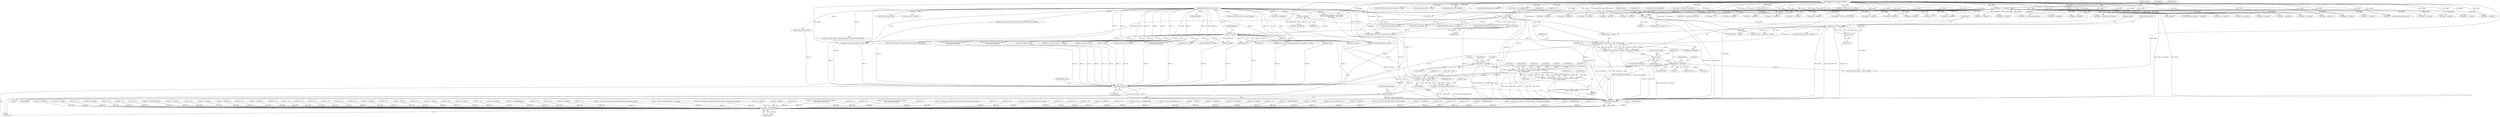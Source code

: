 digraph "0_linux_45f6fad84cc305103b28d73482b344d7f5b76f39_11@API" {
"1001122" [label="(Call,ip6_datagram_send_ctl(net, sk, &msg, &fl6, opt, &junk,\n\t\t\t\t\t     &junk, &junk))"];
"1000127" [label="(Call,*net = sock_net(sk))"];
"1000129" [label="(Call,sock_net(sk))"];
"1000124" [label="(Call,inet6_sk(sk))"];
"1000115" [label="(MethodParameterIn,struct sock *sk)"];
"1001057" [label="(Call,sock_kmalloc(sk, sizeof(*opt) + optlen, GFP_KERNEL))"];
"1000187" [label="(Call,lock_sock(sk))"];
"1001049" [label="(Call,optlen > 64*1024)"];
"1001040" [label="(Call,optlen == 0)"];
"1000152" [label="(Call,optlen >= sizeof(int))"];
"1000119" [label="(MethodParameterIn,unsigned int optlen)"];
"1001051" [label="(Call,64*1024)"];
"1001019" [label="(Call,memset(&fl6, 0, sizeof(fl6)))"];
"1001073" [label="(Call,memset(opt, 0, sizeof(*opt)))"];
"1001070" [label="(Call,!opt)"];
"1001055" [label="(Call,opt = sock_kmalloc(sk, sizeof(*opt) + optlen, GFP_KERNEL))"];
"1001120" [label="(Call,retv = ip6_datagram_send_ctl(net, sk, &msg, &fl6, opt, &junk,\n\t\t\t\t\t     &junk, &junk))"];
"1002054" [label="(Return,return retv;)"];
"1001145" [label="(Call,ipv6_update_options(sk, opt))"];
"1001143" [label="(Call,opt = ipv6_update_options(sk, opt))"];
"1001160" [label="(Call,txopt_put(opt))"];
"1002049" [label="(Call,release_sock(sk))"];
"1001471" [label="(Call,ipv6_sock_ac_drop(sk, mreq.ipv6mr_ifindex, &mreq.ipv6mr_acaddr))"];
"1000265" [label="(Call,ipv6_only_sock(sk))"];
"1000723" [label="(Call,optlen < sizeof(int))"];
"1001859" [label="(Call,optlen < sizeof(int))"];
"1000274" [label="(Call,retv = -EADDRNOTAVAIL)"];
"1001897" [label="(Call,xfrm_user_policy(sk, optname, optval, optlen))"];
"1001020" [label="(Call,&fl6)"];
"1001407" [label="(Call,retv = ipv6_sock_mc_join(sk, mreq.ipv6mr_ifindex, &mreq.ipv6mr_multiaddr))"];
"1001115" [label="(Call,(void *)(opt+1))"];
"1001598" [label="(Call,retv = -EADDRNOTAVAIL)"];
"1000509" [label="(Call,optlen < sizeof(int))"];
"1001057" [label="(Call,sock_kmalloc(sk, sizeof(*opt) + optlen, GFP_KERNEL))"];
"1000469" [label="(Call,optlen < sizeof(int))"];
"1001124" [label="(Identifier,sk)"];
"1001185" [label="(Call,retv = 0)"];
"1000298" [label="(Call,sock_prot_inuse_add(net, sk->sk_prot, -1))"];
"1000120" [label="(Block,)"];
"1000295" [label="(Call,inet_csk(sk))"];
"1001125" [label="(Call,&msg)"];
"1000449" [label="(Call,optlen < sizeof(int))"];
"1000127" [label="(Call,*net = sock_net(sk))"];
"1000873" [label="(Call,retv = PTR_ERR(opt))"];
"1001073" [label="(Call,memset(opt, 0, sizeof(*opt)))"];
"1001487" [label="(Call,optlen < sizeof(struct group_req))"];
"1001048" [label="(ControlStructure,if (optlen > 64*1024))"];
"1001421" [label="(Call,ipv6_sock_mc_drop(sk, mreq.ipv6mr_ifindex, &mreq.ipv6mr_multiaddr))"];
"1000829" [label="(Call,optlen > 8 * 255)"];
"1001022" [label="(Literal,0)"];
"1001576" [label="(Call,retv = -EFAULT)"];
"1001129" [label="(Identifier,opt)"];
"1001089" [label="(Call,sizeof(*opt) + optlen)"];
"1000187" [label="(Call,lock_sock(sk))"];
"1001759" [label="(Call,retv = -EINVAL)"];
"1001120" [label="(Call,retv = ip6_datagram_send_ctl(net, sk, &msg, &fl6, opt, &junk,\n\t\t\t\t\t     &junk, &junk))"];
"1001280" [label="(Call,retv = 0)"];
"1002049" [label="(Call,release_sock(sk))"];
"1001883" [label="(Call,retv = -EPERM)"];
"1001054" [label="(ControlStructure,break;)"];
"1000128" [label="(Identifier,net)"];
"1002045" [label="(Call,retv = 0)"];
"1001023" [label="(Call,sizeof(fl6))"];
"1001082" [label="(Identifier,opt)"];
"1000921" [label="(Call,retv = 0)"];
"1001051" [label="(Call,64*1024)"];
"1001072" [label="(ControlStructure,break;)"];
"1001027" [label="(Identifier,fl6)"];
"1000336" [label="(Call,tcp_sync_mss(sk, icsk->icsk_pmtu_cookie))"];
"1001853" [label="(Call,retv = 0)"];
"1000926" [label="(Call,ipv6_update_options(sk, opt))"];
"1000134" [label="(Call,retv = -ENOPROTOOPT)"];
"1000948" [label="(Call,optlen == 0)"];
"1001043" [label="(ControlStructure,goto update;)"];
"1000122" [label="(Call,*np = inet6_sk(sk))"];
"1000154" [label="(Call,sizeof(int))"];
"1001391" [label="(Call,retv = -EFAULT)"];
"1001056" [label="(Identifier,opt)"];
"1000153" [label="(Identifier,optlen)"];
"1001367" [label="(Call,retv = 0)"];
"1000703" [label="(Call,optlen < sizeof(int))"];
"1000188" [label="(Identifier,sk)"];
"1001387" [label="(Call,inet_sk(sk))"];
"1001094" [label="(Call,retv = -EFAULT)"];
"1001039" [label="(ControlStructure,if (optlen == 0))"];
"1001130" [label="(Call,&junk)"];
"1001355" [label="(Call,retv = -ENODEV)"];
"1000776" [label="(Call,retv = 0)"];
"1000683" [label="(Call,optlen < sizeof(int))"];
"1001065" [label="(Call,retv = -ENOBUFS)"];
"1000125" [label="(Identifier,sk)"];
"1001313" [label="(Call,retv = 0)"];
"1001257" [label="(Call,optlen != sizeof(int))"];
"1001835" [label="(Call,optlen < sizeof(int))"];
"1000359" [label="(Call,sock_prot_inuse_add(net, sk->sk_prot, -1))"];
"1001165" [label="(Call,optlen < sizeof(int))"];
"1000179" [label="(Call,ip6_mroute_setsockopt(sk, optname, optval, optlen))"];
"1000583" [label="(Call,retv = 0)"];
"1001781" [label="(Call,ip6_ra_control(sk, val))"];
"1000421" [label="(Call,retv = 0)"];
"1001687" [label="(Call,optlen < GROUP_FILTER_SIZE(0))"];
"1002052" [label="(Identifier,needs_rtnl)"];
"1001750" [label="(Call,GROUP_FILTER_SIZE(gsf->gf_numsrc) > optlen)"];
"1000569" [label="(Call,optlen < sizeof(int))"];
"1001137" [label="(Identifier,retv)"];
"1000603" [label="(Call,retv = 0)"];
"1001106" [label="(Call,msg.msg_controllen = optlen)"];
"1001146" [label="(Identifier,sk)"];
"1001069" [label="(ControlStructure,if (!opt))"];
"1001100" [label="(Call,opt+1)"];
"1000677" [label="(Call,retv = 0)"];
"1001704" [label="(Call,kmalloc(optlen, GFP_KERNEL))"];
"1001040" [label="(Call,optlen == 0)"];
"1000623" [label="(Call,retv = 0)"];
"1001721" [label="(Call,copy_from_user(gsf, optval, optlen))"];
"1000483" [label="(Call,retv = 0)"];
"1000434" [label="(Call,inet_sk(sk))"];
"1000878" [label="(Call,retv = -EINVAL)"];
"1001806" [label="(Call,retv = 0)"];
"1000159" [label="(Identifier,val)"];
"1001286" [label="(Call,dev_get_by_index(net, ifindex))"];
"1001693" [label="(Call,optlen > sysctl_optmem_max)"];
"1002055" [label="(Identifier,retv)"];
"1000238" [label="(Call,retv = -EBUSY)"];
"1001147" [label="(Identifier,opt)"];
"1001011" [label="(Block,)"];
"1001766" [label="(Call,ip6_mc_msfilter(sk, gsf))"];
"1000697" [label="(Call,retv = 0)"];
"1001132" [label="(Call,&junk)"];
"1000772" [label="(Call,inet_sk(sk))"];
"1001348" [label="(Call,dev_get_by_index(net, val))"];
"1001121" [label="(Identifier,retv)"];
"1001044" [label="(Call,retv = -EINVAL)"];
"1001245" [label="(Call,retv = 0)"];
"1000589" [label="(Call,optlen < sizeof(int))"];
"1001716" [label="(Call,retv = -EFAULT)"];
"1001127" [label="(Call,&fl6)"];
"1000765" [label="(Call,optlen < sizeof(int))"];
"1000417" [label="(Call,sk_refcnt_debug_inc(sk))"];
"1000807" [label="(Call,optlen == 0)"];
"1002025" [label="(Call,retv = 0)"];
"1001299" [label="(Call,retv = -EINVAL)"];
"1000130" [label="(Identifier,sk)"];
"1001513" [label="(Call,retv = -EADDRNOTAVAIL)"];
"1000529" [label="(Call,optlen < sizeof(int))"];
"1002000" [label="(Call,retv = 0)"];
"1000463" [label="(Call,retv = 0)"];
"1000835" [label="(Call,retv = -EPERM)"];
"1000443" [label="(Call,retv = 0)"];
"1001876" [label="(Call,ipv6_flowlabel_opt(sk, optval, optlen))"];
"1000279" [label="(Call,fl6_free_socklist(sk))"];
"1001457" [label="(Call,retv = ipv6_sock_ac_join(sk, mreq.ipv6mr_ifindex, &mreq.ipv6mr_acaddr))"];
"1001041" [label="(Identifier,optlen)"];
"1000151" [label="(ControlStructure,if (optlen >= sizeof(int)))"];
"1001674" [label="(Call,retv = ip6_mc_source(add, omode, sk, &greqs))"];
"1001071" [label="(Identifier,opt)"];
"1000115" [label="(MethodParameterIn,struct sock *sk)"];
"1001419" [label="(Call,retv = ipv6_sock_mc_drop(sk, mreq.ipv6mr_ifindex, &mreq.ipv6mr_multiaddr))"];
"1001066" [label="(Identifier,retv)"];
"1001162" [label="(ControlStructure,break;)"];
"1001326" [label="(Call,optlen < sizeof(int))"];
"1002065" [label="(MethodReturn,static int)"];
"1000629" [label="(Call,optlen < sizeof(int))"];
"1000129" [label="(Call,sock_net(sk))"];
"1000190" [label="(Identifier,optname)"];
"1001492" [label="(Call,retv = -EFAULT)"];
"1001145" [label="(Call,ipv6_update_options(sk, opt))"];
"1002054" [label="(Return,return retv;)"];
"1000970" [label="(Call,retv = -EFAULT)"];
"1001134" [label="(Call,&junk)"];
"1001049" [label="(Call,optlen > 64*1024)"];
"1001075" [label="(Literal,0)"];
"1001376" [label="(Call,optlen < sizeof(struct ipv6_mreq))"];
"1001050" [label="(Identifier,optlen)"];
"1000489" [label="(Call,optlen < sizeof(int))"];
"1001532" [label="(Call,ipv6_sock_mc_join(sk, greq.gr_interface,\n\t\t\t\t\t\t &psin6->sin6_addr))"];
"1001869" [label="(Call,retv = 0)"];
"1001542" [label="(Call,retv = ipv6_sock_mc_drop(sk, greq.gr_interface,\n\t\t\t\t\t\t &psin6->sin6_addr))"];
"1001459" [label="(Call,ipv6_sock_ac_join(sk, mreq.ipv6mr_ifindex, &mreq.ipv6mr_acaddr))"];
"1001148" [label="(JumpTarget,done:)"];
"1001829" [label="(Call,retv = 0)"];
"1001676" [label="(Call,ip6_mc_source(add, omode, sk, &greqs))"];
"1002006" [label="(Call,optlen < sizeof(int))"];
"1002035" [label="(Call,retv = 0)"];
"1001436" [label="(Call,optlen < sizeof(struct ipv6_mreq))"];
"1001160" [label="(Call,txopt_put(opt))"];
"1000955" [label="(Call,optlen < sizeof(struct in6_pktinfo))"];
"1001530" [label="(Call,retv = ipv6_sock_mc_join(sk, greq.gr_interface,\n\t\t\t\t\t\t &psin6->sin6_addr))"];
"1001643" [label="(Call,ipv6_sock_mc_join(sk, greqs.gsr_interface,\n\t\t\t\t\t\t &psin6->sin6_addr))"];
"1000609" [label="(Call,optlen < sizeof(int))"];
"1001198" [label="(Call,optlen < sizeof(int))"];
"1001224" [label="(Call,retv = 0)"];
"1001469" [label="(Call,retv = ipv6_sock_ac_drop(sk, mreq.ipv6mr_ifindex, &mreq.ipv6mr_acaddr))"];
"1000717" [label="(Call,retv = 0)"];
"1000429" [label="(Call,optlen < sizeof(int))"];
"1001076" [label="(Call,sizeof(*opt))"];
"1001064" [label="(Identifier,GFP_KERNEL)"];
"1000549" [label="(Call,optlen < sizeof(int))"];
"1001099" [label="(Call,copy_from_user(opt+1, optval, optlen))"];
"1000643" [label="(Call,retv = 0)"];
"1002057" [label="(Call,release_sock(sk))"];
"1001874" [label="(Call,retv = ipv6_flowlabel_opt(sk, optval, optlen))"];
"1001161" [label="(Identifier,opt)"];
"1001074" [label="(Identifier,opt)"];
"1000503" [label="(Call,retv = 0)"];
"1001013" [label="(Call,*opt = NULL)"];
"1001144" [label="(Identifier,opt)"];
"1000826" [label="(Call,optlen & 0x7)"];
"1001140" [label="(Call,retv = 0)"];
"1001019" [label="(Call,memset(&fl6, 0, sizeof(fl6)))"];
"1001787" [label="(Call,optlen < sizeof(int))"];
"1000283" [label="(Call,sk_refcnt_debug_dec(sk))"];
"1000563" [label="(Call,retv = 0)"];
"1001711" [label="(Call,retv = -ENOBUFS)"];
"1000796" [label="(Call,retv = 0)"];
"1001653" [label="(Call,retv && retv != -EADDRINUSE)"];
"1001409" [label="(Call,ipv6_sock_mc_join(sk, mreq.ipv6mr_ifindex, &mreq.ipv6mr_multiaddr))"];
"1001052" [label="(Literal,64)"];
"1001059" [label="(Call,sizeof(*opt) + optlen)"];
"1001764" [label="(Call,retv = ip6_mc_msfilter(sk, gsf))"];
"1001774" [label="(Call,optlen < sizeof(int))"];
"1001441" [label="(Call,retv = -EFAULT)"];
"1001230" [label="(Call,optlen < sizeof(int))"];
"1000194" [label="(Call,optlen < sizeof(int))"];
"1001563" [label="(Call,optlen < sizeof(struct group_source_req))"];
"1001117" [label="(Call,opt+1)"];
"1001544" [label="(Call,ipv6_sock_mc_drop(sk, greq.gr_interface,\n\t\t\t\t\t\t &psin6->sin6_addr))"];
"1001744" [label="(Call,retv = -ENOBUFS)"];
"1000649" [label="(Call,optlen < sizeof(int))"];
"1000119" [label="(MethodParameterIn,unsigned int optlen)"];
"1001042" [label="(Literal,0)"];
"1000124" [label="(Call,inet6_sk(sk))"];
"1000258" [label="(Call,retv = -ENOTCONN)"];
"1000135" [label="(Identifier,retv)"];
"1001122" [label="(Call,ip6_datagram_send_ctl(net, sk, &msg, &fl6, opt, &junk,\n\t\t\t\t\t     &junk, &junk))"];
"1000759" [label="(Call,retv = -EPERM)"];
"1001914" [label="(Call,optlen < sizeof(int))"];
"1001812" [label="(Call,optlen < sizeof(int))"];
"1001006" [label="(Call,retv = 0)"];
"1000821" [label="(Call,optlen < sizeof(struct ipv6_opt_hdr))"];
"1001289" [label="(Call,retv = -EADDRNOTAVAIL)"];
"1000168" [label="(Identifier,val)"];
"1001055" [label="(Call,opt = sock_kmalloc(sk, sizeof(*opt) + optlen, GFP_KERNEL))"];
"1000152" [label="(Call,optlen >= sizeof(int))"];
"1001143" [label="(Call,opt = ipv6_update_options(sk, opt))"];
"1000281" [label="(Call,ipv6_sock_mc_close(sk))"];
"1001919" [label="(Call,retv = -EINVAL)"];
"1001779" [label="(Call,retv = ip6_ra_control(sk, val))"];
"1001381" [label="(Call,retv = -EPROTO)"];
"1000857" [label="(Call,sock_owned_by_user(sk))"];
"1002050" [label="(Identifier,sk)"];
"1001070" [label="(Call,!opt)"];
"1001151" [label="(Block,)"];
"1001895" [label="(Call,retv = xfrm_user_policy(sk, optname, optval, optlen))"];
"1001053" [label="(Literal,1024)"];
"1001697" [label="(Call,retv = -ENOBUFS)"];
"1000543" [label="(Call,retv = 0)"];
"1001058" [label="(Identifier,sk)"];
"1000523" [label="(Call,retv = 0)"];
"1000861" [label="(Call,ipv6_renew_options(sk, opt, optname,\n \t\t\t\t\t (struct ipv6_opt_hdr __user *)optval,\n \t\t\t\t\t optlen))"];
"1000782" [label="(Call,optlen < sizeof(int))"];
"1001123" [label="(Identifier,net)"];
"1000737" [label="(Call,retv = 0)"];
"1001045" [label="(Identifier,retv)"];
"1000229" [label="(Call,udp_sk(sk))"];
"1001085" [label="(Call,opt->tot_len = sizeof(*opt) + optlen)"];
"1001122" -> "1001120"  [label="AST: "];
"1001122" -> "1001134"  [label="CFG: "];
"1001123" -> "1001122"  [label="AST: "];
"1001124" -> "1001122"  [label="AST: "];
"1001125" -> "1001122"  [label="AST: "];
"1001127" -> "1001122"  [label="AST: "];
"1001129" -> "1001122"  [label="AST: "];
"1001130" -> "1001122"  [label="AST: "];
"1001132" -> "1001122"  [label="AST: "];
"1001134" -> "1001122"  [label="AST: "];
"1001120" -> "1001122"  [label="CFG: "];
"1001122" -> "1002065"  [label="DDG: &junk"];
"1001122" -> "1002065"  [label="DDG: &fl6"];
"1001122" -> "1002065"  [label="DDG: opt"];
"1001122" -> "1002065"  [label="DDG: net"];
"1001122" -> "1002065"  [label="DDG: &msg"];
"1001122" -> "1001120"  [label="DDG: &msg"];
"1001122" -> "1001120"  [label="DDG: &junk"];
"1001122" -> "1001120"  [label="DDG: net"];
"1001122" -> "1001120"  [label="DDG: &fl6"];
"1001122" -> "1001120"  [label="DDG: sk"];
"1001122" -> "1001120"  [label="DDG: opt"];
"1000127" -> "1001122"  [label="DDG: net"];
"1001057" -> "1001122"  [label="DDG: sk"];
"1000115" -> "1001122"  [label="DDG: sk"];
"1001019" -> "1001122"  [label="DDG: &fl6"];
"1001073" -> "1001122"  [label="DDG: opt"];
"1001122" -> "1001145"  [label="DDG: sk"];
"1001122" -> "1001145"  [label="DDG: opt"];
"1001122" -> "1001160"  [label="DDG: opt"];
"1001122" -> "1002049"  [label="DDG: sk"];
"1000127" -> "1000120"  [label="AST: "];
"1000127" -> "1000129"  [label="CFG: "];
"1000128" -> "1000127"  [label="AST: "];
"1000129" -> "1000127"  [label="AST: "];
"1000135" -> "1000127"  [label="CFG: "];
"1000127" -> "1002065"  [label="DDG: sock_net(sk)"];
"1000127" -> "1002065"  [label="DDG: net"];
"1000129" -> "1000127"  [label="DDG: sk"];
"1000127" -> "1000298"  [label="DDG: net"];
"1000127" -> "1000359"  [label="DDG: net"];
"1000127" -> "1001286"  [label="DDG: net"];
"1000127" -> "1001348"  [label="DDG: net"];
"1000129" -> "1000130"  [label="CFG: "];
"1000130" -> "1000129"  [label="AST: "];
"1000129" -> "1002065"  [label="DDG: sk"];
"1000124" -> "1000129"  [label="DDG: sk"];
"1000115" -> "1000129"  [label="DDG: sk"];
"1000129" -> "1000179"  [label="DDG: sk"];
"1000129" -> "1000187"  [label="DDG: sk"];
"1000124" -> "1000122"  [label="AST: "];
"1000124" -> "1000125"  [label="CFG: "];
"1000125" -> "1000124"  [label="AST: "];
"1000122" -> "1000124"  [label="CFG: "];
"1000124" -> "1000122"  [label="DDG: sk"];
"1000115" -> "1000124"  [label="DDG: sk"];
"1000115" -> "1000114"  [label="AST: "];
"1000115" -> "1002065"  [label="DDG: sk"];
"1000115" -> "1000179"  [label="DDG: sk"];
"1000115" -> "1000187"  [label="DDG: sk"];
"1000115" -> "1000229"  [label="DDG: sk"];
"1000115" -> "1000265"  [label="DDG: sk"];
"1000115" -> "1000279"  [label="DDG: sk"];
"1000115" -> "1000281"  [label="DDG: sk"];
"1000115" -> "1000283"  [label="DDG: sk"];
"1000115" -> "1000295"  [label="DDG: sk"];
"1000115" -> "1000336"  [label="DDG: sk"];
"1000115" -> "1000417"  [label="DDG: sk"];
"1000115" -> "1000434"  [label="DDG: sk"];
"1000115" -> "1000772"  [label="DDG: sk"];
"1000115" -> "1000857"  [label="DDG: sk"];
"1000115" -> "1000861"  [label="DDG: sk"];
"1000115" -> "1000926"  [label="DDG: sk"];
"1000115" -> "1001057"  [label="DDG: sk"];
"1000115" -> "1001145"  [label="DDG: sk"];
"1000115" -> "1001387"  [label="DDG: sk"];
"1000115" -> "1001409"  [label="DDG: sk"];
"1000115" -> "1001421"  [label="DDG: sk"];
"1000115" -> "1001459"  [label="DDG: sk"];
"1000115" -> "1001471"  [label="DDG: sk"];
"1000115" -> "1001532"  [label="DDG: sk"];
"1000115" -> "1001544"  [label="DDG: sk"];
"1000115" -> "1001643"  [label="DDG: sk"];
"1000115" -> "1001676"  [label="DDG: sk"];
"1000115" -> "1001766"  [label="DDG: sk"];
"1000115" -> "1001781"  [label="DDG: sk"];
"1000115" -> "1001876"  [label="DDG: sk"];
"1000115" -> "1001897"  [label="DDG: sk"];
"1000115" -> "1002049"  [label="DDG: sk"];
"1000115" -> "1002057"  [label="DDG: sk"];
"1001057" -> "1001055"  [label="AST: "];
"1001057" -> "1001064"  [label="CFG: "];
"1001058" -> "1001057"  [label="AST: "];
"1001059" -> "1001057"  [label="AST: "];
"1001064" -> "1001057"  [label="AST: "];
"1001055" -> "1001057"  [label="CFG: "];
"1001057" -> "1002065"  [label="DDG: GFP_KERNEL"];
"1001057" -> "1002065"  [label="DDG: sizeof(*opt) + optlen"];
"1001057" -> "1001055"  [label="DDG: sk"];
"1001057" -> "1001055"  [label="DDG: sizeof(*opt) + optlen"];
"1001057" -> "1001055"  [label="DDG: GFP_KERNEL"];
"1000187" -> "1001057"  [label="DDG: sk"];
"1001049" -> "1001057"  [label="DDG: optlen"];
"1000119" -> "1001057"  [label="DDG: optlen"];
"1001057" -> "1002049"  [label="DDG: sk"];
"1000187" -> "1000120"  [label="AST: "];
"1000187" -> "1000188"  [label="CFG: "];
"1000188" -> "1000187"  [label="AST: "];
"1000190" -> "1000187"  [label="CFG: "];
"1000187" -> "1002065"  [label="DDG: lock_sock(sk)"];
"1000187" -> "1000229"  [label="DDG: sk"];
"1000187" -> "1000265"  [label="DDG: sk"];
"1000187" -> "1000434"  [label="DDG: sk"];
"1000187" -> "1000772"  [label="DDG: sk"];
"1000187" -> "1000857"  [label="DDG: sk"];
"1000187" -> "1000926"  [label="DDG: sk"];
"1000187" -> "1001145"  [label="DDG: sk"];
"1000187" -> "1001387"  [label="DDG: sk"];
"1000187" -> "1001459"  [label="DDG: sk"];
"1000187" -> "1001471"  [label="DDG: sk"];
"1000187" -> "1001532"  [label="DDG: sk"];
"1000187" -> "1001544"  [label="DDG: sk"];
"1000187" -> "1001643"  [label="DDG: sk"];
"1000187" -> "1001676"  [label="DDG: sk"];
"1000187" -> "1001766"  [label="DDG: sk"];
"1000187" -> "1001781"  [label="DDG: sk"];
"1000187" -> "1001876"  [label="DDG: sk"];
"1000187" -> "1001897"  [label="DDG: sk"];
"1000187" -> "1002049"  [label="DDG: sk"];
"1000187" -> "1002057"  [label="DDG: sk"];
"1001049" -> "1001048"  [label="AST: "];
"1001049" -> "1001051"  [label="CFG: "];
"1001050" -> "1001049"  [label="AST: "];
"1001051" -> "1001049"  [label="AST: "];
"1001054" -> "1001049"  [label="CFG: "];
"1001056" -> "1001049"  [label="CFG: "];
"1001049" -> "1002065"  [label="DDG: 64*1024"];
"1001049" -> "1002065"  [label="DDG: optlen > 64*1024"];
"1001049" -> "1002065"  [label="DDG: optlen"];
"1001040" -> "1001049"  [label="DDG: optlen"];
"1000119" -> "1001049"  [label="DDG: optlen"];
"1001051" -> "1001049"  [label="DDG: 64"];
"1001051" -> "1001049"  [label="DDG: 1024"];
"1001049" -> "1001059"  [label="DDG: optlen"];
"1001049" -> "1001085"  [label="DDG: optlen"];
"1001049" -> "1001089"  [label="DDG: optlen"];
"1001049" -> "1001099"  [label="DDG: optlen"];
"1001040" -> "1001039"  [label="AST: "];
"1001040" -> "1001042"  [label="CFG: "];
"1001041" -> "1001040"  [label="AST: "];
"1001042" -> "1001040"  [label="AST: "];
"1001043" -> "1001040"  [label="CFG: "];
"1001045" -> "1001040"  [label="CFG: "];
"1001040" -> "1002065"  [label="DDG: optlen"];
"1001040" -> "1002065"  [label="DDG: optlen == 0"];
"1000152" -> "1001040"  [label="DDG: optlen"];
"1000119" -> "1001040"  [label="DDG: optlen"];
"1000152" -> "1000151"  [label="AST: "];
"1000152" -> "1000154"  [label="CFG: "];
"1000153" -> "1000152"  [label="AST: "];
"1000154" -> "1000152"  [label="AST: "];
"1000159" -> "1000152"  [label="CFG: "];
"1000168" -> "1000152"  [label="CFG: "];
"1000152" -> "1002065"  [label="DDG: optlen >= sizeof(int)"];
"1000152" -> "1002065"  [label="DDG: optlen"];
"1000119" -> "1000152"  [label="DDG: optlen"];
"1000152" -> "1000179"  [label="DDG: optlen"];
"1000152" -> "1000194"  [label="DDG: optlen"];
"1000152" -> "1000429"  [label="DDG: optlen"];
"1000152" -> "1000449"  [label="DDG: optlen"];
"1000152" -> "1000469"  [label="DDG: optlen"];
"1000152" -> "1000489"  [label="DDG: optlen"];
"1000152" -> "1000509"  [label="DDG: optlen"];
"1000152" -> "1000529"  [label="DDG: optlen"];
"1000152" -> "1000549"  [label="DDG: optlen"];
"1000152" -> "1000569"  [label="DDG: optlen"];
"1000152" -> "1000589"  [label="DDG: optlen"];
"1000152" -> "1000609"  [label="DDG: optlen"];
"1000152" -> "1000629"  [label="DDG: optlen"];
"1000152" -> "1000649"  [label="DDG: optlen"];
"1000152" -> "1000683"  [label="DDG: optlen"];
"1000152" -> "1000703"  [label="DDG: optlen"];
"1000152" -> "1000723"  [label="DDG: optlen"];
"1000152" -> "1000765"  [label="DDG: optlen"];
"1000152" -> "1000782"  [label="DDG: optlen"];
"1000152" -> "1000807"  [label="DDG: optlen"];
"1000152" -> "1000948"  [label="DDG: optlen"];
"1000152" -> "1001165"  [label="DDG: optlen"];
"1000152" -> "1001198"  [label="DDG: optlen"];
"1000152" -> "1001230"  [label="DDG: optlen"];
"1000152" -> "1001257"  [label="DDG: optlen"];
"1000152" -> "1001326"  [label="DDG: optlen"];
"1000152" -> "1001376"  [label="DDG: optlen"];
"1000152" -> "1001436"  [label="DDG: optlen"];
"1000152" -> "1001487"  [label="DDG: optlen"];
"1000152" -> "1001563"  [label="DDG: optlen"];
"1000152" -> "1001687"  [label="DDG: optlen"];
"1000152" -> "1001774"  [label="DDG: optlen"];
"1000152" -> "1001787"  [label="DDG: optlen"];
"1000152" -> "1001812"  [label="DDG: optlen"];
"1000152" -> "1001835"  [label="DDG: optlen"];
"1000152" -> "1001859"  [label="DDG: optlen"];
"1000152" -> "1001876"  [label="DDG: optlen"];
"1000152" -> "1001897"  [label="DDG: optlen"];
"1000152" -> "1001914"  [label="DDG: optlen"];
"1000152" -> "1002006"  [label="DDG: optlen"];
"1000119" -> "1000114"  [label="AST: "];
"1000119" -> "1002065"  [label="DDG: optlen"];
"1000119" -> "1000179"  [label="DDG: optlen"];
"1000119" -> "1000194"  [label="DDG: optlen"];
"1000119" -> "1000429"  [label="DDG: optlen"];
"1000119" -> "1000449"  [label="DDG: optlen"];
"1000119" -> "1000469"  [label="DDG: optlen"];
"1000119" -> "1000489"  [label="DDG: optlen"];
"1000119" -> "1000509"  [label="DDG: optlen"];
"1000119" -> "1000529"  [label="DDG: optlen"];
"1000119" -> "1000549"  [label="DDG: optlen"];
"1000119" -> "1000569"  [label="DDG: optlen"];
"1000119" -> "1000589"  [label="DDG: optlen"];
"1000119" -> "1000609"  [label="DDG: optlen"];
"1000119" -> "1000629"  [label="DDG: optlen"];
"1000119" -> "1000649"  [label="DDG: optlen"];
"1000119" -> "1000683"  [label="DDG: optlen"];
"1000119" -> "1000703"  [label="DDG: optlen"];
"1000119" -> "1000723"  [label="DDG: optlen"];
"1000119" -> "1000765"  [label="DDG: optlen"];
"1000119" -> "1000782"  [label="DDG: optlen"];
"1000119" -> "1000807"  [label="DDG: optlen"];
"1000119" -> "1000821"  [label="DDG: optlen"];
"1000119" -> "1000826"  [label="DDG: optlen"];
"1000119" -> "1000829"  [label="DDG: optlen"];
"1000119" -> "1000861"  [label="DDG: optlen"];
"1000119" -> "1000948"  [label="DDG: optlen"];
"1000119" -> "1000955"  [label="DDG: optlen"];
"1000119" -> "1001059"  [label="DDG: optlen"];
"1000119" -> "1001085"  [label="DDG: optlen"];
"1000119" -> "1001089"  [label="DDG: optlen"];
"1000119" -> "1001099"  [label="DDG: optlen"];
"1000119" -> "1001106"  [label="DDG: optlen"];
"1000119" -> "1001165"  [label="DDG: optlen"];
"1000119" -> "1001198"  [label="DDG: optlen"];
"1000119" -> "1001230"  [label="DDG: optlen"];
"1000119" -> "1001257"  [label="DDG: optlen"];
"1000119" -> "1001326"  [label="DDG: optlen"];
"1000119" -> "1001376"  [label="DDG: optlen"];
"1000119" -> "1001436"  [label="DDG: optlen"];
"1000119" -> "1001487"  [label="DDG: optlen"];
"1000119" -> "1001563"  [label="DDG: optlen"];
"1000119" -> "1001687"  [label="DDG: optlen"];
"1000119" -> "1001693"  [label="DDG: optlen"];
"1000119" -> "1001704"  [label="DDG: optlen"];
"1000119" -> "1001721"  [label="DDG: optlen"];
"1000119" -> "1001750"  [label="DDG: optlen"];
"1000119" -> "1001774"  [label="DDG: optlen"];
"1000119" -> "1001787"  [label="DDG: optlen"];
"1000119" -> "1001812"  [label="DDG: optlen"];
"1000119" -> "1001835"  [label="DDG: optlen"];
"1000119" -> "1001859"  [label="DDG: optlen"];
"1000119" -> "1001876"  [label="DDG: optlen"];
"1000119" -> "1001897"  [label="DDG: optlen"];
"1000119" -> "1001914"  [label="DDG: optlen"];
"1000119" -> "1002006"  [label="DDG: optlen"];
"1001051" -> "1001053"  [label="CFG: "];
"1001052" -> "1001051"  [label="AST: "];
"1001053" -> "1001051"  [label="AST: "];
"1001019" -> "1001011"  [label="AST: "];
"1001019" -> "1001023"  [label="CFG: "];
"1001020" -> "1001019"  [label="AST: "];
"1001022" -> "1001019"  [label="AST: "];
"1001023" -> "1001019"  [label="AST: "];
"1001027" -> "1001019"  [label="CFG: "];
"1001019" -> "1002065"  [label="DDG: memset(&fl6, 0, sizeof(fl6))"];
"1001019" -> "1002065"  [label="DDG: &fl6"];
"1001073" -> "1001011"  [label="AST: "];
"1001073" -> "1001076"  [label="CFG: "];
"1001074" -> "1001073"  [label="AST: "];
"1001075" -> "1001073"  [label="AST: "];
"1001076" -> "1001073"  [label="AST: "];
"1001082" -> "1001073"  [label="CFG: "];
"1001073" -> "1002065"  [label="DDG: memset(opt, 0, sizeof(*opt))"];
"1001070" -> "1001073"  [label="DDG: opt"];
"1001073" -> "1001099"  [label="DDG: opt"];
"1001073" -> "1001100"  [label="DDG: opt"];
"1001073" -> "1001115"  [label="DDG: opt"];
"1001073" -> "1001117"  [label="DDG: opt"];
"1001073" -> "1001160"  [label="DDG: opt"];
"1001070" -> "1001069"  [label="AST: "];
"1001070" -> "1001071"  [label="CFG: "];
"1001071" -> "1001070"  [label="AST: "];
"1001072" -> "1001070"  [label="CFG: "];
"1001074" -> "1001070"  [label="CFG: "];
"1001070" -> "1002065"  [label="DDG: !opt"];
"1001070" -> "1002065"  [label="DDG: opt"];
"1001055" -> "1001070"  [label="DDG: opt"];
"1001055" -> "1001011"  [label="AST: "];
"1001056" -> "1001055"  [label="AST: "];
"1001066" -> "1001055"  [label="CFG: "];
"1001055" -> "1002065"  [label="DDG: sock_kmalloc(sk, sizeof(*opt) + optlen, GFP_KERNEL)"];
"1001120" -> "1001011"  [label="AST: "];
"1001121" -> "1001120"  [label="AST: "];
"1001137" -> "1001120"  [label="CFG: "];
"1001120" -> "1002065"  [label="DDG: retv"];
"1001120" -> "1002065"  [label="DDG: ip6_datagram_send_ctl(net, sk, &msg, &fl6, opt, &junk,\n\t\t\t\t\t     &junk, &junk)"];
"1001120" -> "1002054"  [label="DDG: retv"];
"1002054" -> "1000120"  [label="AST: "];
"1002054" -> "1002055"  [label="CFG: "];
"1002055" -> "1002054"  [label="AST: "];
"1002065" -> "1002054"  [label="CFG: "];
"1002054" -> "1002065"  [label="DDG: <RET>"];
"1002055" -> "1002054"  [label="DDG: retv"];
"1001185" -> "1002054"  [label="DDG: retv"];
"1001895" -> "1002054"  [label="DDG: retv"];
"1001407" -> "1002054"  [label="DDG: retv"];
"1000421" -> "1002054"  [label="DDG: retv"];
"1001355" -> "1002054"  [label="DDG: retv"];
"1001919" -> "1002054"  [label="DDG: retv"];
"1001419" -> "1002054"  [label="DDG: retv"];
"1000258" -> "1002054"  [label="DDG: retv"];
"1001869" -> "1002054"  [label="DDG: retv"];
"1001829" -> "1002054"  [label="DDG: retv"];
"1000677" -> "1002054"  [label="DDG: retv"];
"1000873" -> "1002054"  [label="DDG: retv"];
"1001883" -> "1002054"  [label="DDG: retv"];
"1001044" -> "1002054"  [label="DDG: retv"];
"1000523" -> "1002054"  [label="DDG: retv"];
"1001065" -> "1002054"  [label="DDG: retv"];
"1002045" -> "1002054"  [label="DDG: retv"];
"1001530" -> "1002054"  [label="DDG: retv"];
"1000238" -> "1002054"  [label="DDG: retv"];
"1000274" -> "1002054"  [label="DDG: retv"];
"1001874" -> "1002054"  [label="DDG: retv"];
"1001598" -> "1002054"  [label="DDG: retv"];
"1001492" -> "1002054"  [label="DDG: retv"];
"1000643" -> "1002054"  [label="DDG: retv"];
"1002000" -> "1002054"  [label="DDG: retv"];
"1001289" -> "1002054"  [label="DDG: retv"];
"1001779" -> "1002054"  [label="DDG: retv"];
"1001006" -> "1002054"  [label="DDG: retv"];
"1001653" -> "1002054"  [label="DDG: retv"];
"1001542" -> "1002054"  [label="DDG: retv"];
"1001759" -> "1002054"  [label="DDG: retv"];
"1002035" -> "1002054"  [label="DDG: retv"];
"1000583" -> "1002054"  [label="DDG: retv"];
"1000623" -> "1002054"  [label="DDG: retv"];
"1000759" -> "1002054"  [label="DDG: retv"];
"1000776" -> "1002054"  [label="DDG: retv"];
"1001513" -> "1002054"  [label="DDG: retv"];
"1001457" -> "1002054"  [label="DDG: retv"];
"1001381" -> "1002054"  [label="DDG: retv"];
"1001299" -> "1002054"  [label="DDG: retv"];
"1001245" -> "1002054"  [label="DDG: retv"];
"1001711" -> "1002054"  [label="DDG: retv"];
"1002025" -> "1002054"  [label="DDG: retv"];
"1000603" -> "1002054"  [label="DDG: retv"];
"1001576" -> "1002054"  [label="DDG: retv"];
"1000737" -> "1002054"  [label="DDG: retv"];
"1000970" -> "1002054"  [label="DDG: retv"];
"1001391" -> "1002054"  [label="DDG: retv"];
"1001224" -> "1002054"  [label="DDG: retv"];
"1000463" -> "1002054"  [label="DDG: retv"];
"1000563" -> "1002054"  [label="DDG: retv"];
"1000878" -> "1002054"  [label="DDG: retv"];
"1001853" -> "1002054"  [label="DDG: retv"];
"1001441" -> "1002054"  [label="DDG: retv"];
"1000835" -> "1002054"  [label="DDG: retv"];
"1001280" -> "1002054"  [label="DDG: retv"];
"1000717" -> "1002054"  [label="DDG: retv"];
"1000134" -> "1002054"  [label="DDG: retv"];
"1001697" -> "1002054"  [label="DDG: retv"];
"1000543" -> "1002054"  [label="DDG: retv"];
"1001764" -> "1002054"  [label="DDG: retv"];
"1000503" -> "1002054"  [label="DDG: retv"];
"1001140" -> "1002054"  [label="DDG: retv"];
"1001744" -> "1002054"  [label="DDG: retv"];
"1001469" -> "1002054"  [label="DDG: retv"];
"1001674" -> "1002054"  [label="DDG: retv"];
"1000697" -> "1002054"  [label="DDG: retv"];
"1001716" -> "1002054"  [label="DDG: retv"];
"1001313" -> "1002054"  [label="DDG: retv"];
"1000921" -> "1002054"  [label="DDG: retv"];
"1001367" -> "1002054"  [label="DDG: retv"];
"1000443" -> "1002054"  [label="DDG: retv"];
"1001806" -> "1002054"  [label="DDG: retv"];
"1000483" -> "1002054"  [label="DDG: retv"];
"1000796" -> "1002054"  [label="DDG: retv"];
"1001094" -> "1002054"  [label="DDG: retv"];
"1001145" -> "1001143"  [label="AST: "];
"1001145" -> "1001147"  [label="CFG: "];
"1001146" -> "1001145"  [label="AST: "];
"1001147" -> "1001145"  [label="AST: "];
"1001143" -> "1001145"  [label="CFG: "];
"1001145" -> "1001143"  [label="DDG: sk"];
"1001145" -> "1001143"  [label="DDG: opt"];
"1001013" -> "1001145"  [label="DDG: opt"];
"1001145" -> "1002049"  [label="DDG: sk"];
"1001143" -> "1001011"  [label="AST: "];
"1001144" -> "1001143"  [label="AST: "];
"1001148" -> "1001143"  [label="CFG: "];
"1001143" -> "1002065"  [label="DDG: ipv6_update_options(sk, opt)"];
"1001143" -> "1002065"  [label="DDG: opt"];
"1001143" -> "1001160"  [label="DDG: opt"];
"1001160" -> "1001151"  [label="AST: "];
"1001160" -> "1001161"  [label="CFG: "];
"1001161" -> "1001160"  [label="AST: "];
"1001162" -> "1001160"  [label="CFG: "];
"1001160" -> "1002065"  [label="DDG: txopt_put(opt)"];
"1001160" -> "1002065"  [label="DDG: opt"];
"1002049" -> "1000120"  [label="AST: "];
"1002049" -> "1002050"  [label="CFG: "];
"1002050" -> "1002049"  [label="AST: "];
"1002052" -> "1002049"  [label="CFG: "];
"1002049" -> "1002065"  [label="DDG: release_sock(sk)"];
"1002049" -> "1002065"  [label="DDG: sk"];
"1001876" -> "1002049"  [label="DDG: sk"];
"1001544" -> "1002049"  [label="DDG: sk"];
"1001781" -> "1002049"  [label="DDG: sk"];
"1001471" -> "1002049"  [label="DDG: sk"];
"1001766" -> "1002049"  [label="DDG: sk"];
"1000926" -> "1002049"  [label="DDG: sk"];
"1001643" -> "1002049"  [label="DDG: sk"];
"1000265" -> "1002049"  [label="DDG: sk"];
"1000417" -> "1002049"  [label="DDG: sk"];
"1000434" -> "1002049"  [label="DDG: sk"];
"1000229" -> "1002049"  [label="DDG: sk"];
"1001532" -> "1002049"  [label="DDG: sk"];
"1001676" -> "1002049"  [label="DDG: sk"];
"1000772" -> "1002049"  [label="DDG: sk"];
"1001387" -> "1002049"  [label="DDG: sk"];
"1001459" -> "1002049"  [label="DDG: sk"];
"1001421" -> "1002049"  [label="DDG: sk"];
"1001409" -> "1002049"  [label="DDG: sk"];
"1001897" -> "1002049"  [label="DDG: sk"];
"1000861" -> "1002049"  [label="DDG: sk"];
}

